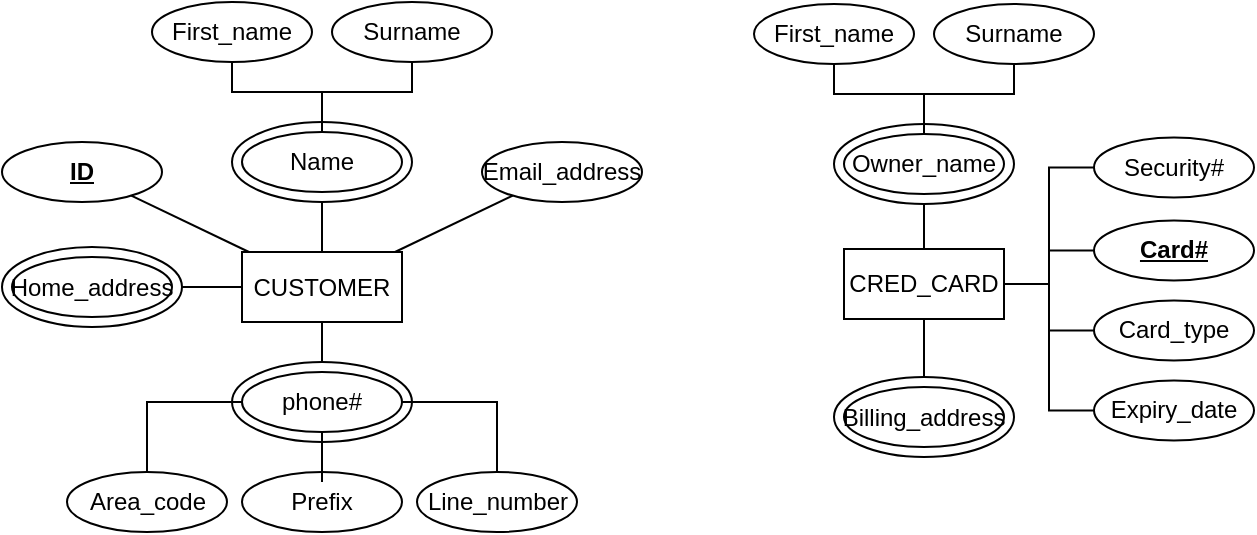<mxfile version="26.0.16">
  <diagram id="R2lEEEUBdFMjLlhIrx00" name="Page-1">
    <mxGraphModel dx="819" dy="502" grid="1" gridSize="10" guides="1" tooltips="1" connect="1" arrows="1" fold="1" page="1" pageScale="1" pageWidth="850" pageHeight="1100" math="0" shadow="0" extFonts="Permanent Marker^https://fonts.googleapis.com/css?family=Permanent+Marker">
      <root>
        <mxCell id="0" />
        <mxCell id="1" parent="0" />
        <mxCell id="0oao1zLVQg-sBAG5AtIF-29" value="" style="rounded=0;orthogonalLoop=1;jettySize=auto;html=1;endArrow=none;startFill=0;" edge="1" parent="1" source="0oao1zLVQg-sBAG5AtIF-1" target="0oao1zLVQg-sBAG5AtIF-2">
          <mxGeometry relative="1" as="geometry" />
        </mxCell>
        <mxCell id="0oao1zLVQg-sBAG5AtIF-30" value="" style="edgeStyle=orthogonalEdgeStyle;rounded=0;orthogonalLoop=1;jettySize=auto;html=1;entryX=1;entryY=0.5;entryDx=0;entryDy=0;endArrow=none;startFill=0;" edge="1" parent="1" source="0oao1zLVQg-sBAG5AtIF-1" target="0oao1zLVQg-sBAG5AtIF-16">
          <mxGeometry relative="1" as="geometry" />
        </mxCell>
        <mxCell id="0oao1zLVQg-sBAG5AtIF-33" value="" style="edgeStyle=orthogonalEdgeStyle;rounded=0;orthogonalLoop=1;jettySize=auto;html=1;entryX=0.5;entryY=1;entryDx=0;entryDy=0;endArrow=none;startFill=0;" edge="1" parent="1" source="0oao1zLVQg-sBAG5AtIF-1" target="0oao1zLVQg-sBAG5AtIF-7">
          <mxGeometry relative="1" as="geometry" />
        </mxCell>
        <mxCell id="0oao1zLVQg-sBAG5AtIF-35" value="" style="edgeStyle=orthogonalEdgeStyle;rounded=0;orthogonalLoop=1;jettySize=auto;html=1;entryX=0.5;entryY=0;entryDx=0;entryDy=0;endArrow=none;startFill=0;" edge="1" parent="1" source="0oao1zLVQg-sBAG5AtIF-1" target="0oao1zLVQg-sBAG5AtIF-10">
          <mxGeometry relative="1" as="geometry" />
        </mxCell>
        <mxCell id="0oao1zLVQg-sBAG5AtIF-40" value="" style="rounded=0;orthogonalLoop=1;jettySize=auto;html=1;endArrow=none;startFill=0;" edge="1" parent="1" source="0oao1zLVQg-sBAG5AtIF-1" target="0oao1zLVQg-sBAG5AtIF-39">
          <mxGeometry relative="1" as="geometry" />
        </mxCell>
        <mxCell id="0oao1zLVQg-sBAG5AtIF-1" value="CUSTOMER" style="rounded=0;whiteSpace=wrap;html=1;" vertex="1" parent="1">
          <mxGeometry x="160" y="135" width="80" height="35" as="geometry" />
        </mxCell>
        <mxCell id="0oao1zLVQg-sBAG5AtIF-2" value="&lt;u&gt;&lt;b&gt;ID&lt;/b&gt;&lt;/u&gt;" style="ellipse;whiteSpace=wrap;html=1;" vertex="1" parent="1">
          <mxGeometry x="40" y="80" width="80" height="30" as="geometry" />
        </mxCell>
        <mxCell id="0oao1zLVQg-sBAG5AtIF-15" value="" style="group" vertex="1" connectable="0" parent="1">
          <mxGeometry x="40" y="132.5" width="90" height="40" as="geometry" />
        </mxCell>
        <mxCell id="0oao1zLVQg-sBAG5AtIF-16" value="" style="ellipse;whiteSpace=wrap;html=1;movable=1;resizable=1;rotatable=1;deletable=1;editable=1;locked=0;connectable=1;" vertex="1" parent="0oao1zLVQg-sBAG5AtIF-15">
          <mxGeometry width="90" height="40" as="geometry" />
        </mxCell>
        <mxCell id="0oao1zLVQg-sBAG5AtIF-17" value="Home_address" style="ellipse;whiteSpace=wrap;html=1;perimeterSpacing=0;movable=1;resizable=1;rotatable=1;deletable=1;editable=1;locked=0;connectable=1;" vertex="1" parent="0oao1zLVQg-sBAG5AtIF-15">
          <mxGeometry x="5" y="5" width="80" height="30" as="geometry" />
        </mxCell>
        <mxCell id="0oao1zLVQg-sBAG5AtIF-31" value="" style="group" vertex="1" connectable="0" parent="1">
          <mxGeometry x="72.5" y="190" width="255" height="85" as="geometry" />
        </mxCell>
        <mxCell id="0oao1zLVQg-sBAG5AtIF-9" value="" style="group" vertex="1" connectable="0" parent="0oao1zLVQg-sBAG5AtIF-31">
          <mxGeometry x="82.5" width="90" height="40" as="geometry" />
        </mxCell>
        <mxCell id="0oao1zLVQg-sBAG5AtIF-10" value="" style="ellipse;whiteSpace=wrap;html=1;movable=1;resizable=1;rotatable=1;deletable=1;editable=1;locked=0;connectable=1;" vertex="1" parent="0oao1zLVQg-sBAG5AtIF-9">
          <mxGeometry width="90" height="40" as="geometry" />
        </mxCell>
        <mxCell id="0oao1zLVQg-sBAG5AtIF-11" value="phone#" style="ellipse;whiteSpace=wrap;html=1;perimeterSpacing=0;movable=1;resizable=1;rotatable=1;deletable=1;editable=1;locked=0;connectable=1;" vertex="1" parent="0oao1zLVQg-sBAG5AtIF-9">
          <mxGeometry x="5" y="5" width="80" height="30" as="geometry" />
        </mxCell>
        <mxCell id="0oao1zLVQg-sBAG5AtIF-12" value="Area_code" style="ellipse;whiteSpace=wrap;html=1;" vertex="1" parent="0oao1zLVQg-sBAG5AtIF-31">
          <mxGeometry y="55" width="80" height="30" as="geometry" />
        </mxCell>
        <mxCell id="0oao1zLVQg-sBAG5AtIF-13" value="Prefix" style="ellipse;whiteSpace=wrap;html=1;" vertex="1" parent="0oao1zLVQg-sBAG5AtIF-31">
          <mxGeometry x="87.5" y="55" width="80" height="30" as="geometry" />
        </mxCell>
        <mxCell id="0oao1zLVQg-sBAG5AtIF-14" value="Line_number" style="ellipse;whiteSpace=wrap;html=1;" vertex="1" parent="0oao1zLVQg-sBAG5AtIF-31">
          <mxGeometry x="175" y="55" width="80" height="30" as="geometry" />
        </mxCell>
        <mxCell id="0oao1zLVQg-sBAG5AtIF-21" value="" style="edgeStyle=orthogonalEdgeStyle;rounded=0;orthogonalLoop=1;jettySize=auto;html=1;endArrow=none;startFill=0;" edge="1" parent="0oao1zLVQg-sBAG5AtIF-31" source="0oao1zLVQg-sBAG5AtIF-11" target="0oao1zLVQg-sBAG5AtIF-12">
          <mxGeometry relative="1" as="geometry" />
        </mxCell>
        <mxCell id="0oao1zLVQg-sBAG5AtIF-22" value="" style="edgeStyle=orthogonalEdgeStyle;rounded=0;orthogonalLoop=1;jettySize=auto;html=1;endArrow=none;startFill=0;" edge="1" parent="0oao1zLVQg-sBAG5AtIF-31" source="0oao1zLVQg-sBAG5AtIF-11" target="0oao1zLVQg-sBAG5AtIF-14">
          <mxGeometry relative="1" as="geometry" />
        </mxCell>
        <mxCell id="0oao1zLVQg-sBAG5AtIF-23" value="" style="edgeStyle=orthogonalEdgeStyle;rounded=0;orthogonalLoop=1;jettySize=auto;html=1;endArrow=none;startFill=0;" edge="1" parent="0oao1zLVQg-sBAG5AtIF-31" source="0oao1zLVQg-sBAG5AtIF-10" target="0oao1zLVQg-sBAG5AtIF-13">
          <mxGeometry relative="1" as="geometry" />
        </mxCell>
        <mxCell id="0oao1zLVQg-sBAG5AtIF-32" value="" style="group" vertex="1" connectable="0" parent="1">
          <mxGeometry x="115" y="10" width="170" height="100" as="geometry" />
        </mxCell>
        <mxCell id="0oao1zLVQg-sBAG5AtIF-3" value="First_name" style="ellipse;whiteSpace=wrap;html=1;" vertex="1" parent="0oao1zLVQg-sBAG5AtIF-32">
          <mxGeometry width="80" height="30" as="geometry" />
        </mxCell>
        <mxCell id="0oao1zLVQg-sBAG5AtIF-5" value="Surname" style="ellipse;whiteSpace=wrap;html=1;" vertex="1" parent="0oao1zLVQg-sBAG5AtIF-32">
          <mxGeometry x="90" width="80" height="30" as="geometry" />
        </mxCell>
        <mxCell id="0oao1zLVQg-sBAG5AtIF-8" value="" style="group" vertex="1" connectable="0" parent="0oao1zLVQg-sBAG5AtIF-32">
          <mxGeometry x="40" y="60" width="90" height="40" as="geometry" />
        </mxCell>
        <mxCell id="0oao1zLVQg-sBAG5AtIF-7" value="" style="ellipse;whiteSpace=wrap;html=1;movable=1;resizable=1;rotatable=1;deletable=1;editable=1;locked=0;connectable=1;" vertex="1" parent="0oao1zLVQg-sBAG5AtIF-8">
          <mxGeometry width="90" height="40" as="geometry" />
        </mxCell>
        <mxCell id="0oao1zLVQg-sBAG5AtIF-6" value="Name" style="ellipse;whiteSpace=wrap;html=1;perimeterSpacing=0;movable=1;resizable=1;rotatable=1;deletable=1;editable=1;locked=0;connectable=1;" vertex="1" parent="0oao1zLVQg-sBAG5AtIF-8">
          <mxGeometry x="5" y="5" width="80" height="30" as="geometry" />
        </mxCell>
        <mxCell id="0oao1zLVQg-sBAG5AtIF-27" value="" style="edgeStyle=orthogonalEdgeStyle;rounded=0;orthogonalLoop=1;jettySize=auto;html=1;endArrow=none;startFill=0;" edge="1" parent="0oao1zLVQg-sBAG5AtIF-32" source="0oao1zLVQg-sBAG5AtIF-6" target="0oao1zLVQg-sBAG5AtIF-5">
          <mxGeometry relative="1" as="geometry" />
        </mxCell>
        <mxCell id="0oao1zLVQg-sBAG5AtIF-28" value="" style="edgeStyle=orthogonalEdgeStyle;rounded=0;orthogonalLoop=1;jettySize=auto;html=1;endArrow=none;startFill=0;" edge="1" parent="0oao1zLVQg-sBAG5AtIF-32" source="0oao1zLVQg-sBAG5AtIF-6" target="0oao1zLVQg-sBAG5AtIF-3">
          <mxGeometry relative="1" as="geometry" />
        </mxCell>
        <mxCell id="0oao1zLVQg-sBAG5AtIF-39" value="Email_address" style="ellipse;whiteSpace=wrap;html=1;" vertex="1" parent="1">
          <mxGeometry x="280" y="80" width="80" height="30" as="geometry" />
        </mxCell>
        <mxCell id="0oao1zLVQg-sBAG5AtIF-69" value="" style="group" vertex="1" connectable="0" parent="1">
          <mxGeometry x="416" y="11" width="250" height="226.5" as="geometry" />
        </mxCell>
        <mxCell id="0oao1zLVQg-sBAG5AtIF-63" style="edgeStyle=orthogonalEdgeStyle;rounded=0;orthogonalLoop=1;jettySize=auto;html=1;exitX=1;exitY=0.5;exitDx=0;exitDy=0;entryX=0;entryY=0.5;entryDx=0;entryDy=0;endArrow=none;startFill=0;" edge="1" parent="0oao1zLVQg-sBAG5AtIF-69" source="0oao1zLVQg-sBAG5AtIF-47" target="0oao1zLVQg-sBAG5AtIF-49">
          <mxGeometry relative="1" as="geometry" />
        </mxCell>
        <mxCell id="0oao1zLVQg-sBAG5AtIF-64" style="edgeStyle=orthogonalEdgeStyle;rounded=0;orthogonalLoop=1;jettySize=auto;html=1;exitX=1;exitY=0.5;exitDx=0;exitDy=0;entryX=0;entryY=0.5;entryDx=0;entryDy=0;endArrow=none;startFill=0;" edge="1" parent="0oao1zLVQg-sBAG5AtIF-69" source="0oao1zLVQg-sBAG5AtIF-47" target="0oao1zLVQg-sBAG5AtIF-48">
          <mxGeometry relative="1" as="geometry" />
        </mxCell>
        <mxCell id="0oao1zLVQg-sBAG5AtIF-65" style="edgeStyle=orthogonalEdgeStyle;rounded=0;orthogonalLoop=1;jettySize=auto;html=1;exitX=1;exitY=0.5;exitDx=0;exitDy=0;entryX=0;entryY=0.5;entryDx=0;entryDy=0;endArrow=none;startFill=0;" edge="1" parent="0oao1zLVQg-sBAG5AtIF-69" source="0oao1zLVQg-sBAG5AtIF-47" target="0oao1zLVQg-sBAG5AtIF-61">
          <mxGeometry relative="1" as="geometry" />
        </mxCell>
        <mxCell id="0oao1zLVQg-sBAG5AtIF-66" style="edgeStyle=orthogonalEdgeStyle;rounded=0;orthogonalLoop=1;jettySize=auto;html=1;exitX=1;exitY=0.5;exitDx=0;exitDy=0;entryX=0;entryY=0.5;entryDx=0;entryDy=0;endArrow=none;startFill=0;" edge="1" parent="0oao1zLVQg-sBAG5AtIF-69" source="0oao1zLVQg-sBAG5AtIF-47" target="0oao1zLVQg-sBAG5AtIF-62">
          <mxGeometry relative="1" as="geometry" />
        </mxCell>
        <mxCell id="0oao1zLVQg-sBAG5AtIF-67" value="" style="edgeStyle=orthogonalEdgeStyle;rounded=0;orthogonalLoop=1;jettySize=auto;html=1;endArrow=none;startFill=0;" edge="1" parent="0oao1zLVQg-sBAG5AtIF-69" source="0oao1zLVQg-sBAG5AtIF-47" target="0oao1zLVQg-sBAG5AtIF-60">
          <mxGeometry relative="1" as="geometry" />
        </mxCell>
        <mxCell id="0oao1zLVQg-sBAG5AtIF-68" value="" style="edgeStyle=orthogonalEdgeStyle;rounded=0;orthogonalLoop=1;jettySize=auto;html=1;endArrow=none;startFill=0;" edge="1" parent="0oao1zLVQg-sBAG5AtIF-69" source="0oao1zLVQg-sBAG5AtIF-47" target="0oao1zLVQg-sBAG5AtIF-55">
          <mxGeometry relative="1" as="geometry" />
        </mxCell>
        <mxCell id="0oao1zLVQg-sBAG5AtIF-47" value="CRED_CARD" style="rounded=0;whiteSpace=wrap;html=1;" vertex="1" parent="0oao1zLVQg-sBAG5AtIF-69">
          <mxGeometry x="45" y="122.5" width="80" height="35" as="geometry" />
        </mxCell>
        <mxCell id="0oao1zLVQg-sBAG5AtIF-48" value="&lt;u&gt;&lt;b&gt;Card#&lt;/b&gt;&lt;/u&gt;" style="ellipse;whiteSpace=wrap;html=1;" vertex="1" parent="0oao1zLVQg-sBAG5AtIF-69">
          <mxGeometry x="170" y="108.25" width="80" height="30" as="geometry" />
        </mxCell>
        <mxCell id="0oao1zLVQg-sBAG5AtIF-49" value="Security#" style="ellipse;whiteSpace=wrap;html=1;" vertex="1" parent="0oao1zLVQg-sBAG5AtIF-69">
          <mxGeometry x="170" y="66.75" width="80" height="30" as="geometry" />
        </mxCell>
        <mxCell id="0oao1zLVQg-sBAG5AtIF-50" value="" style="group" vertex="1" connectable="0" parent="0oao1zLVQg-sBAG5AtIF-69">
          <mxGeometry width="170" height="100" as="geometry" />
        </mxCell>
        <mxCell id="0oao1zLVQg-sBAG5AtIF-51" value="First_name" style="ellipse;whiteSpace=wrap;html=1;" vertex="1" parent="0oao1zLVQg-sBAG5AtIF-50">
          <mxGeometry width="80" height="30" as="geometry" />
        </mxCell>
        <mxCell id="0oao1zLVQg-sBAG5AtIF-52" value="Surname" style="ellipse;whiteSpace=wrap;html=1;" vertex="1" parent="0oao1zLVQg-sBAG5AtIF-50">
          <mxGeometry x="90" width="80" height="30" as="geometry" />
        </mxCell>
        <mxCell id="0oao1zLVQg-sBAG5AtIF-53" value="" style="group" vertex="1" connectable="0" parent="0oao1zLVQg-sBAG5AtIF-50">
          <mxGeometry x="40" y="60" width="90" height="40" as="geometry" />
        </mxCell>
        <mxCell id="0oao1zLVQg-sBAG5AtIF-54" value="" style="ellipse;whiteSpace=wrap;html=1;movable=1;resizable=1;rotatable=1;deletable=1;editable=1;locked=0;connectable=1;" vertex="1" parent="0oao1zLVQg-sBAG5AtIF-53">
          <mxGeometry width="90" height="40" as="geometry" />
        </mxCell>
        <mxCell id="0oao1zLVQg-sBAG5AtIF-55" value="Owner_name" style="ellipse;whiteSpace=wrap;html=1;perimeterSpacing=0;movable=1;resizable=1;rotatable=1;deletable=1;editable=1;locked=0;connectable=1;" vertex="1" parent="0oao1zLVQg-sBAG5AtIF-53">
          <mxGeometry x="5" y="5" width="80" height="30" as="geometry" />
        </mxCell>
        <mxCell id="0oao1zLVQg-sBAG5AtIF-56" value="" style="edgeStyle=orthogonalEdgeStyle;rounded=0;orthogonalLoop=1;jettySize=auto;html=1;endArrow=none;startFill=0;" edge="1" parent="0oao1zLVQg-sBAG5AtIF-50" source="0oao1zLVQg-sBAG5AtIF-55" target="0oao1zLVQg-sBAG5AtIF-52">
          <mxGeometry relative="1" as="geometry" />
        </mxCell>
        <mxCell id="0oao1zLVQg-sBAG5AtIF-57" value="" style="edgeStyle=orthogonalEdgeStyle;rounded=0;orthogonalLoop=1;jettySize=auto;html=1;endArrow=none;startFill=0;" edge="1" parent="0oao1zLVQg-sBAG5AtIF-50" source="0oao1zLVQg-sBAG5AtIF-55" target="0oao1zLVQg-sBAG5AtIF-51">
          <mxGeometry relative="1" as="geometry" />
        </mxCell>
        <mxCell id="0oao1zLVQg-sBAG5AtIF-58" value="" style="group" vertex="1" connectable="0" parent="0oao1zLVQg-sBAG5AtIF-69">
          <mxGeometry x="40" y="186.5" width="90" height="40" as="geometry" />
        </mxCell>
        <mxCell id="0oao1zLVQg-sBAG5AtIF-59" value="" style="ellipse;whiteSpace=wrap;html=1;movable=1;resizable=1;rotatable=1;deletable=1;editable=1;locked=0;connectable=1;" vertex="1" parent="0oao1zLVQg-sBAG5AtIF-58">
          <mxGeometry width="90" height="40" as="geometry" />
        </mxCell>
        <mxCell id="0oao1zLVQg-sBAG5AtIF-60" value="Billing_address" style="ellipse;whiteSpace=wrap;html=1;perimeterSpacing=0;movable=1;resizable=1;rotatable=1;deletable=1;editable=1;locked=0;connectable=1;" vertex="1" parent="0oao1zLVQg-sBAG5AtIF-58">
          <mxGeometry x="5" y="5" width="80" height="30" as="geometry" />
        </mxCell>
        <mxCell id="0oao1zLVQg-sBAG5AtIF-61" value="Card_type" style="ellipse;whiteSpace=wrap;html=1;" vertex="1" parent="0oao1zLVQg-sBAG5AtIF-69">
          <mxGeometry x="170" y="148.25" width="80" height="30" as="geometry" />
        </mxCell>
        <mxCell id="0oao1zLVQg-sBAG5AtIF-62" value="Expiry_date" style="ellipse;whiteSpace=wrap;html=1;" vertex="1" parent="0oao1zLVQg-sBAG5AtIF-69">
          <mxGeometry x="170" y="188.25" width="80" height="30" as="geometry" />
        </mxCell>
      </root>
    </mxGraphModel>
  </diagram>
</mxfile>
